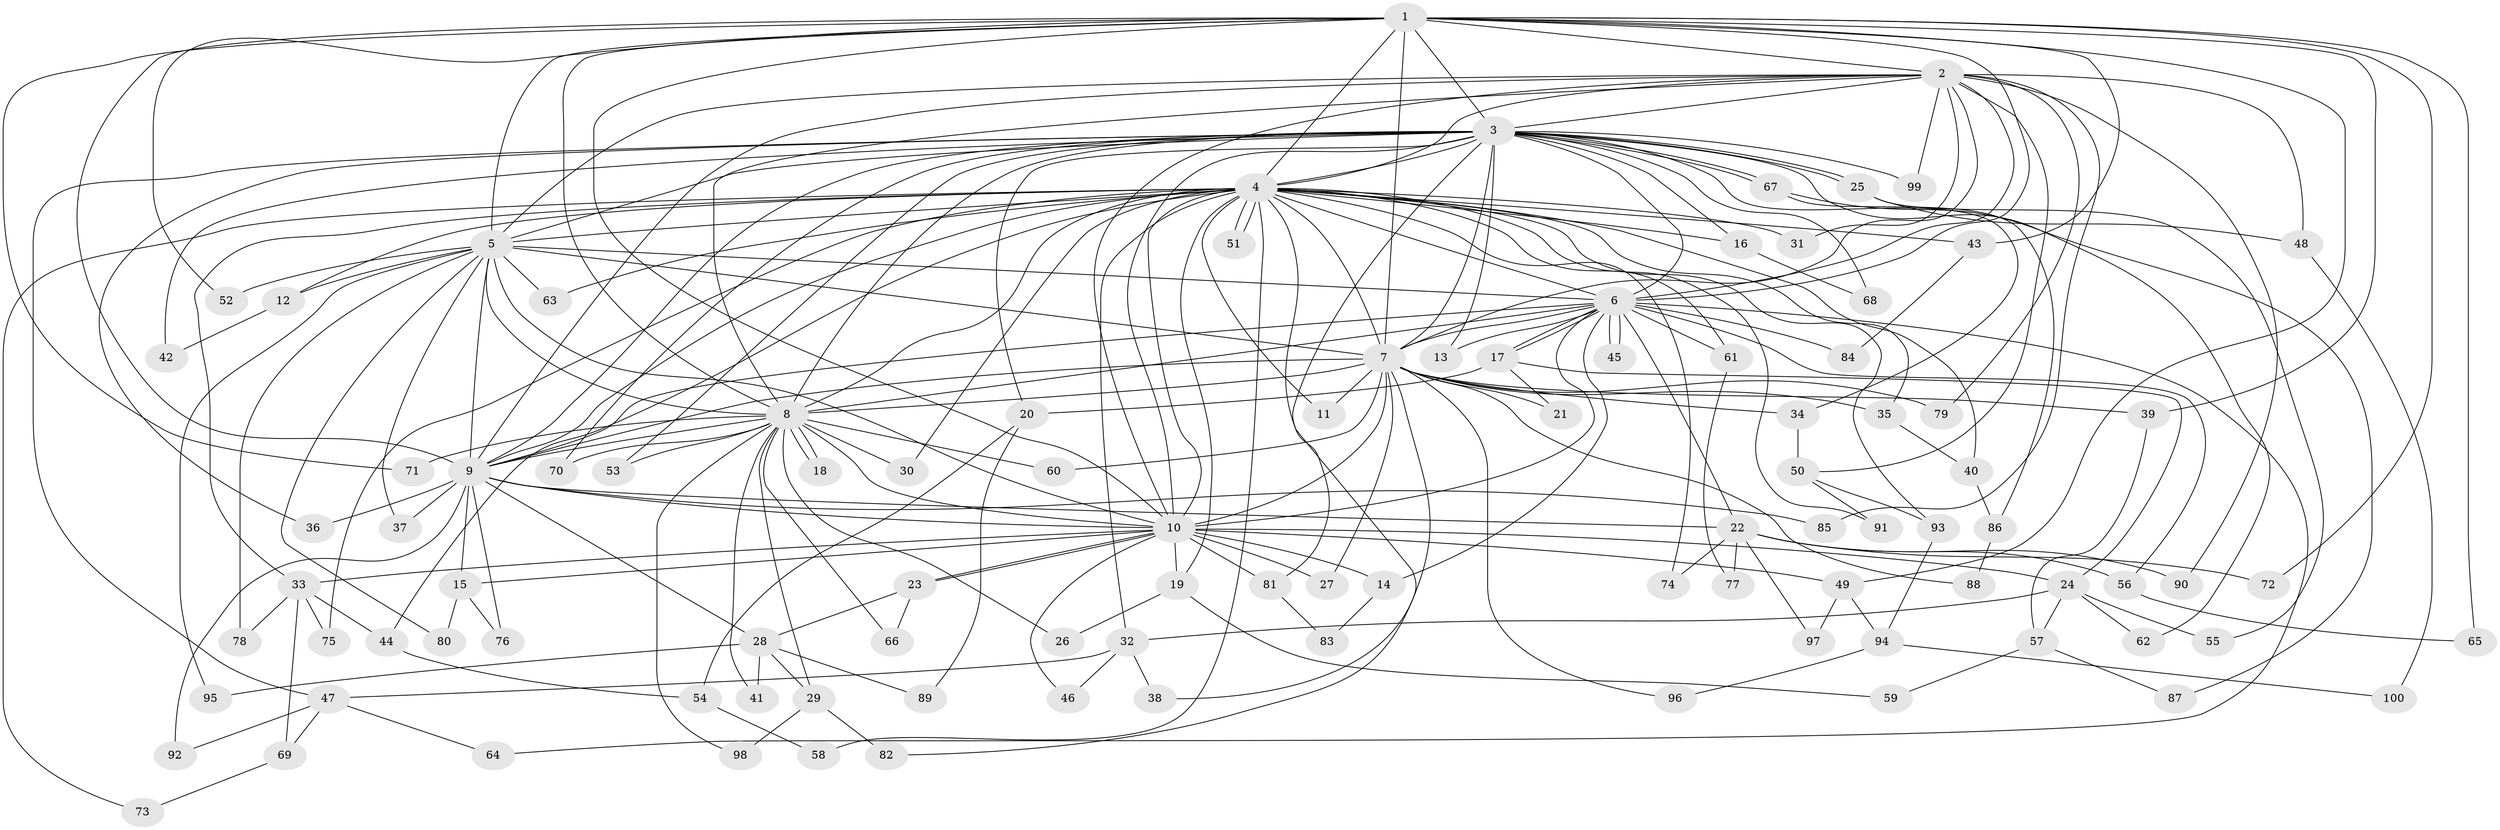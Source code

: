 // Generated by graph-tools (version 1.1) at 2025/11/02/21/25 10:11:08]
// undirected, 100 vertices, 225 edges
graph export_dot {
graph [start="1"]
  node [color=gray90,style=filled];
  1;
  2;
  3;
  4;
  5;
  6;
  7;
  8;
  9;
  10;
  11;
  12;
  13;
  14;
  15;
  16;
  17;
  18;
  19;
  20;
  21;
  22;
  23;
  24;
  25;
  26;
  27;
  28;
  29;
  30;
  31;
  32;
  33;
  34;
  35;
  36;
  37;
  38;
  39;
  40;
  41;
  42;
  43;
  44;
  45;
  46;
  47;
  48;
  49;
  50;
  51;
  52;
  53;
  54;
  55;
  56;
  57;
  58;
  59;
  60;
  61;
  62;
  63;
  64;
  65;
  66;
  67;
  68;
  69;
  70;
  71;
  72;
  73;
  74;
  75;
  76;
  77;
  78;
  79;
  80;
  81;
  82;
  83;
  84;
  85;
  86;
  87;
  88;
  89;
  90;
  91;
  92;
  93;
  94;
  95;
  96;
  97;
  98;
  99;
  100;
  1 -- 2;
  1 -- 3;
  1 -- 4;
  1 -- 5;
  1 -- 6;
  1 -- 7;
  1 -- 8;
  1 -- 9;
  1 -- 10;
  1 -- 39;
  1 -- 43;
  1 -- 49;
  1 -- 52;
  1 -- 65;
  1 -- 71;
  1 -- 72;
  2 -- 3;
  2 -- 4;
  2 -- 5;
  2 -- 6;
  2 -- 7;
  2 -- 8;
  2 -- 9;
  2 -- 10;
  2 -- 31;
  2 -- 48;
  2 -- 50;
  2 -- 79;
  2 -- 85;
  2 -- 90;
  2 -- 99;
  3 -- 4;
  3 -- 5;
  3 -- 6;
  3 -- 7;
  3 -- 8;
  3 -- 9;
  3 -- 10;
  3 -- 13;
  3 -- 16;
  3 -- 20;
  3 -- 25;
  3 -- 25;
  3 -- 34;
  3 -- 36;
  3 -- 42;
  3 -- 47;
  3 -- 53;
  3 -- 62;
  3 -- 67;
  3 -- 67;
  3 -- 68;
  3 -- 70;
  3 -- 81;
  3 -- 99;
  4 -- 5;
  4 -- 6;
  4 -- 7;
  4 -- 8;
  4 -- 9;
  4 -- 10;
  4 -- 11;
  4 -- 12;
  4 -- 16;
  4 -- 19;
  4 -- 30;
  4 -- 31;
  4 -- 32;
  4 -- 33;
  4 -- 35;
  4 -- 40;
  4 -- 43;
  4 -- 44;
  4 -- 51;
  4 -- 51;
  4 -- 58;
  4 -- 61;
  4 -- 63;
  4 -- 73;
  4 -- 74;
  4 -- 75;
  4 -- 82;
  4 -- 91;
  4 -- 93;
  5 -- 6;
  5 -- 7;
  5 -- 8;
  5 -- 9;
  5 -- 10;
  5 -- 12;
  5 -- 37;
  5 -- 52;
  5 -- 63;
  5 -- 78;
  5 -- 80;
  5 -- 95;
  6 -- 7;
  6 -- 8;
  6 -- 9;
  6 -- 10;
  6 -- 13;
  6 -- 14;
  6 -- 17;
  6 -- 17;
  6 -- 22;
  6 -- 45;
  6 -- 45;
  6 -- 56;
  6 -- 61;
  6 -- 64;
  6 -- 84;
  7 -- 8;
  7 -- 9;
  7 -- 10;
  7 -- 11;
  7 -- 21;
  7 -- 27;
  7 -- 34;
  7 -- 35;
  7 -- 38;
  7 -- 39;
  7 -- 60;
  7 -- 79;
  7 -- 88;
  7 -- 96;
  8 -- 9;
  8 -- 10;
  8 -- 18;
  8 -- 18;
  8 -- 26;
  8 -- 29;
  8 -- 30;
  8 -- 41;
  8 -- 53;
  8 -- 60;
  8 -- 66;
  8 -- 70;
  8 -- 71;
  8 -- 98;
  9 -- 10;
  9 -- 15;
  9 -- 22;
  9 -- 28;
  9 -- 36;
  9 -- 37;
  9 -- 76;
  9 -- 85;
  9 -- 92;
  10 -- 14;
  10 -- 15;
  10 -- 19;
  10 -- 23;
  10 -- 23;
  10 -- 24;
  10 -- 27;
  10 -- 33;
  10 -- 46;
  10 -- 49;
  10 -- 81;
  12 -- 42;
  14 -- 83;
  15 -- 76;
  15 -- 80;
  16 -- 68;
  17 -- 20;
  17 -- 21;
  17 -- 24;
  19 -- 26;
  19 -- 59;
  20 -- 54;
  20 -- 89;
  22 -- 56;
  22 -- 72;
  22 -- 74;
  22 -- 77;
  22 -- 90;
  22 -- 97;
  23 -- 28;
  23 -- 66;
  24 -- 32;
  24 -- 55;
  24 -- 57;
  24 -- 62;
  25 -- 48;
  25 -- 55;
  28 -- 29;
  28 -- 41;
  28 -- 89;
  28 -- 95;
  29 -- 82;
  29 -- 98;
  32 -- 38;
  32 -- 46;
  32 -- 47;
  33 -- 44;
  33 -- 69;
  33 -- 75;
  33 -- 78;
  34 -- 50;
  35 -- 40;
  39 -- 57;
  40 -- 86;
  43 -- 84;
  44 -- 54;
  47 -- 64;
  47 -- 69;
  47 -- 92;
  48 -- 100;
  49 -- 94;
  49 -- 97;
  50 -- 91;
  50 -- 93;
  54 -- 58;
  56 -- 65;
  57 -- 59;
  57 -- 87;
  61 -- 77;
  67 -- 86;
  67 -- 87;
  69 -- 73;
  81 -- 83;
  86 -- 88;
  93 -- 94;
  94 -- 96;
  94 -- 100;
}
